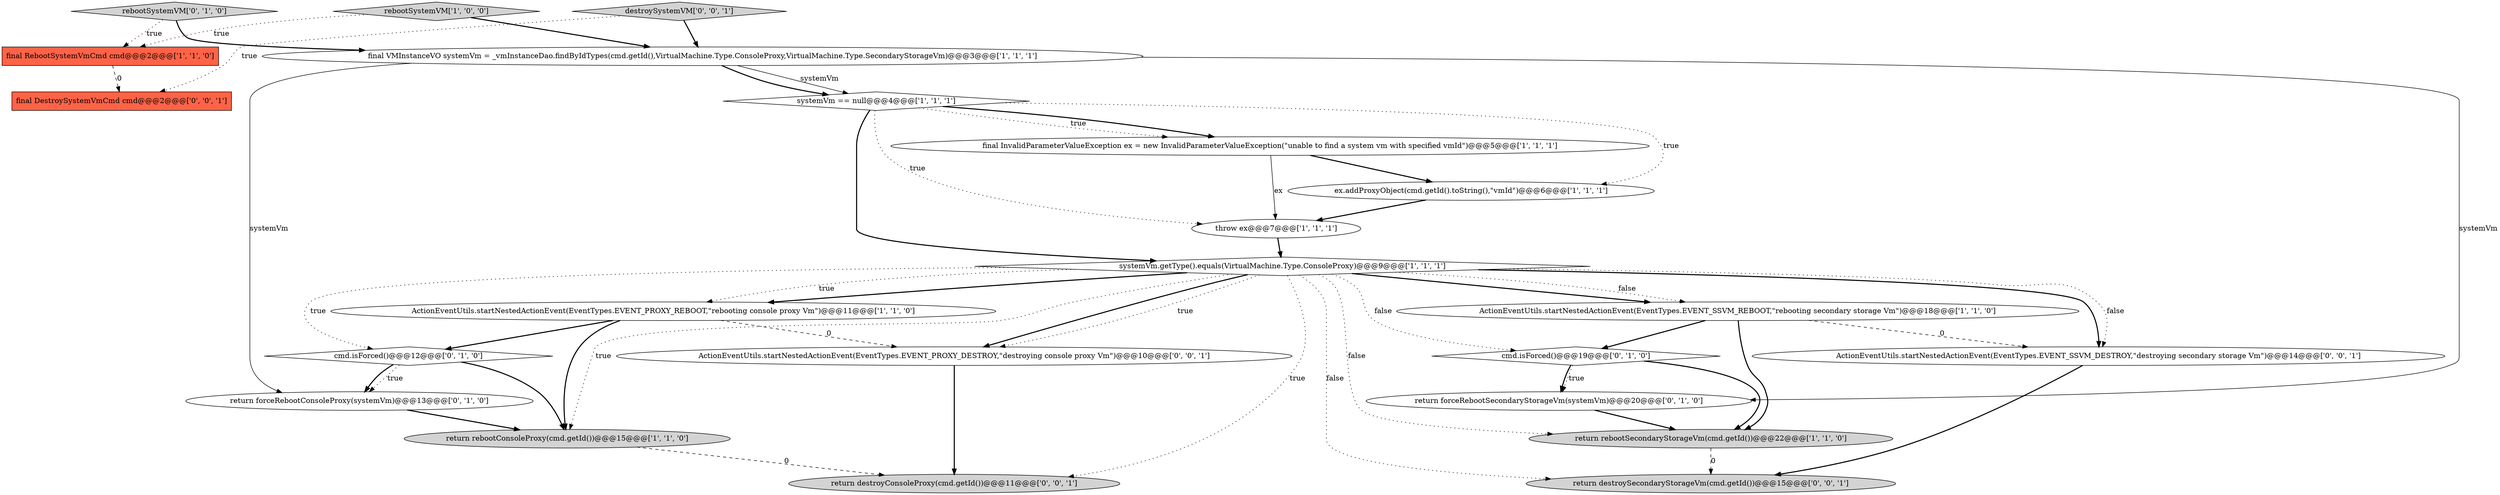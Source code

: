 digraph {
11 [style = filled, label = "ActionEventUtils.startNestedActionEvent(EventTypes.EVENT_SSVM_REBOOT,\"rebooting secondary storage Vm\")@@@18@@@['1', '1', '0']", fillcolor = white, shape = ellipse image = "AAA0AAABBB1BBB"];
4 [style = filled, label = "return rebootConsoleProxy(cmd.getId())@@@15@@@['1', '1', '0']", fillcolor = lightgray, shape = ellipse image = "AAA0AAABBB1BBB"];
6 [style = filled, label = "systemVm.getType().equals(VirtualMachine.Type.ConsoleProxy)@@@9@@@['1', '1', '1']", fillcolor = white, shape = diamond image = "AAA0AAABBB1BBB"];
18 [style = filled, label = "ActionEventUtils.startNestedActionEvent(EventTypes.EVENT_PROXY_DESTROY,\"destroying console proxy Vm\")@@@10@@@['0', '0', '1']", fillcolor = white, shape = ellipse image = "AAA0AAABBB3BBB"];
14 [style = filled, label = "return forceRebootSecondaryStorageVm(systemVm)@@@20@@@['0', '1', '0']", fillcolor = white, shape = ellipse image = "AAA1AAABBB2BBB"];
22 [style = filled, label = "return destroySecondaryStorageVm(cmd.getId())@@@15@@@['0', '0', '1']", fillcolor = lightgray, shape = ellipse image = "AAA0AAABBB3BBB"];
10 [style = filled, label = "final RebootSystemVmCmd cmd@@@2@@@['1', '1', '0']", fillcolor = tomato, shape = box image = "AAA0AAABBB1BBB"];
7 [style = filled, label = "ActionEventUtils.startNestedActionEvent(EventTypes.EVENT_PROXY_REBOOT,\"rebooting console proxy Vm\")@@@11@@@['1', '1', '0']", fillcolor = white, shape = ellipse image = "AAA0AAABBB1BBB"];
17 [style = filled, label = "final DestroySystemVmCmd cmd@@@2@@@['0', '0', '1']", fillcolor = tomato, shape = box image = "AAA0AAABBB3BBB"];
20 [style = filled, label = "destroySystemVM['0', '0', '1']", fillcolor = lightgray, shape = diamond image = "AAA0AAABBB3BBB"];
3 [style = filled, label = "ex.addProxyObject(cmd.getId().toString(),\"vmId\")@@@6@@@['1', '1', '1']", fillcolor = white, shape = ellipse image = "AAA0AAABBB1BBB"];
0 [style = filled, label = "systemVm == null@@@4@@@['1', '1', '1']", fillcolor = white, shape = diamond image = "AAA0AAABBB1BBB"];
21 [style = filled, label = "return destroyConsoleProxy(cmd.getId())@@@11@@@['0', '0', '1']", fillcolor = lightgray, shape = ellipse image = "AAA0AAABBB3BBB"];
19 [style = filled, label = "ActionEventUtils.startNestedActionEvent(EventTypes.EVENT_SSVM_DESTROY,\"destroying secondary storage Vm\")@@@14@@@['0', '0', '1']", fillcolor = white, shape = ellipse image = "AAA0AAABBB3BBB"];
8 [style = filled, label = "rebootSystemVM['1', '0', '0']", fillcolor = lightgray, shape = diamond image = "AAA0AAABBB1BBB"];
2 [style = filled, label = "throw ex@@@7@@@['1', '1', '1']", fillcolor = white, shape = ellipse image = "AAA0AAABBB1BBB"];
1 [style = filled, label = "final InvalidParameterValueException ex = new InvalidParameterValueException(\"unable to find a system vm with specified vmId\")@@@5@@@['1', '1', '1']", fillcolor = white, shape = ellipse image = "AAA0AAABBB1BBB"];
16 [style = filled, label = "cmd.isForced()@@@19@@@['0', '1', '0']", fillcolor = white, shape = diamond image = "AAA1AAABBB2BBB"];
9 [style = filled, label = "final VMInstanceVO systemVm = _vmInstanceDao.findByIdTypes(cmd.getId(),VirtualMachine.Type.ConsoleProxy,VirtualMachine.Type.SecondaryStorageVm)@@@3@@@['1', '1', '1']", fillcolor = white, shape = ellipse image = "AAA0AAABBB1BBB"];
15 [style = filled, label = "cmd.isForced()@@@12@@@['0', '1', '0']", fillcolor = white, shape = diamond image = "AAA1AAABBB2BBB"];
13 [style = filled, label = "return forceRebootConsoleProxy(systemVm)@@@13@@@['0', '1', '0']", fillcolor = white, shape = ellipse image = "AAA1AAABBB2BBB"];
5 [style = filled, label = "return rebootSecondaryStorageVm(cmd.getId())@@@22@@@['1', '1', '0']", fillcolor = lightgray, shape = ellipse image = "AAA0AAABBB1BBB"];
12 [style = filled, label = "rebootSystemVM['0', '1', '0']", fillcolor = lightgray, shape = diamond image = "AAA0AAABBB2BBB"];
0->6 [style = bold, label=""];
14->5 [style = bold, label=""];
0->2 [style = dotted, label="true"];
8->10 [style = dotted, label="true"];
12->10 [style = dotted, label="true"];
5->22 [style = dashed, label="0"];
6->18 [style = bold, label=""];
0->1 [style = dotted, label="true"];
8->9 [style = bold, label=""];
13->4 [style = bold, label=""];
15->13 [style = dotted, label="true"];
4->21 [style = dashed, label="0"];
3->2 [style = bold, label=""];
6->7 [style = dotted, label="true"];
6->11 [style = dotted, label="false"];
6->11 [style = bold, label=""];
6->16 [style = dotted, label="false"];
15->4 [style = bold, label=""];
1->2 [style = solid, label="ex"];
10->17 [style = dashed, label="0"];
0->3 [style = dotted, label="true"];
16->14 [style = dotted, label="true"];
20->17 [style = dotted, label="true"];
19->22 [style = bold, label=""];
9->0 [style = bold, label=""];
11->16 [style = bold, label=""];
6->19 [style = bold, label=""];
11->19 [style = dashed, label="0"];
0->1 [style = bold, label=""];
9->0 [style = solid, label="systemVm"];
12->9 [style = bold, label=""];
6->4 [style = dotted, label="true"];
1->3 [style = bold, label=""];
6->5 [style = dotted, label="false"];
7->4 [style = bold, label=""];
16->14 [style = bold, label=""];
9->14 [style = solid, label="systemVm"];
15->13 [style = bold, label=""];
6->18 [style = dotted, label="true"];
16->5 [style = bold, label=""];
2->6 [style = bold, label=""];
18->21 [style = bold, label=""];
6->21 [style = dotted, label="true"];
6->19 [style = dotted, label="false"];
7->15 [style = bold, label=""];
20->9 [style = bold, label=""];
6->7 [style = bold, label=""];
6->22 [style = dotted, label="false"];
9->13 [style = solid, label="systemVm"];
11->5 [style = bold, label=""];
6->15 [style = dotted, label="true"];
7->18 [style = dashed, label="0"];
}
